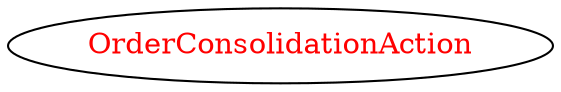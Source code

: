 digraph dependencyGraph {
 concentrate=true;
 ranksep="2.0";
 rankdir="LR"; 
 splines="ortho";
"OrderConsolidationAction" [fontcolor="red"];
}